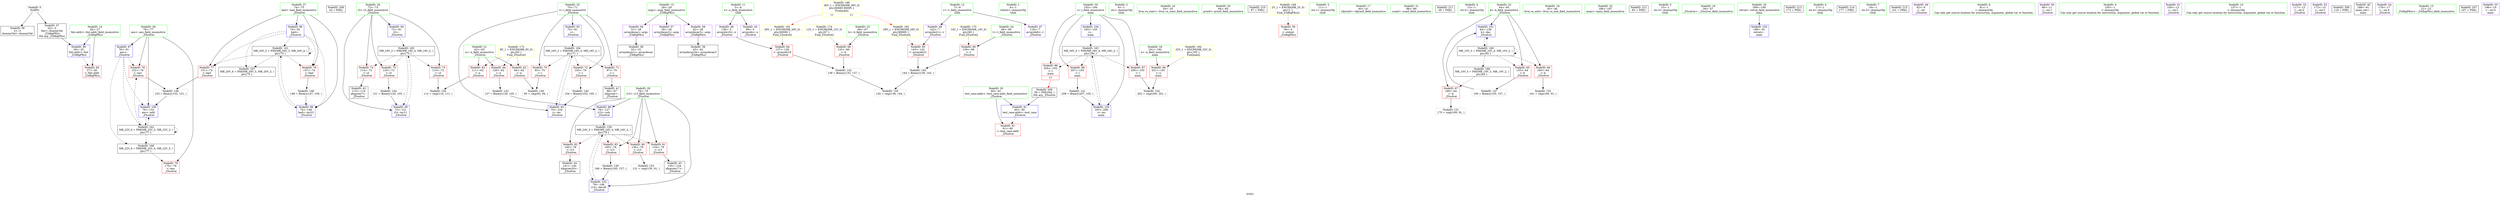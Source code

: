 digraph "SVFG" {
	label="SVFG";

	Node0x55ed063ca360 [shape=record,color=grey,label="{NodeID: 0\nNullPtr}"];
	Node0x55ed063ca360 -> Node0x55ed063d3500[style=solid];
	Node0x55ed063ca360 -> Node0x55ed063d3600[style=solid];
	Node0x55ed063d3fc0 [shape=record,color=blue,label="{NodeID: 97\n76\<--91\nans\<--\n_Z5solvei\n}"];
	Node0x55ed063d3fc0 -> Node0x55ed063d6770[style=dashed];
	Node0x55ed063d3fc0 -> Node0x55ed063d4230[style=dashed];
	Node0x55ed063d3fc0 -> Node0x55ed063e2c30[style=dashed];
	Node0x55ed063d3fc0 -> Node0x55ed063e4a30[style=dashed];
	Node0x55ed063d23d0 [shape=record,color=green,label="{NodeID: 14\n26\<--27\nfmt.addr\<--fmt.addr_field_insensitive\n_Z3dbgPKcz\n}"];
	Node0x55ed063d23d0 -> Node0x55ed063d58d0[style=solid];
	Node0x55ed063d23d0 -> Node0x55ed063d7130[style=solid];
	Node0x55ed063d2df0 [shape=record,color=green,label="{NodeID: 28\n76\<--77\nans\<--ans_field_insensitive\n_Z5solvei\n}"];
	Node0x55ed063d2df0 -> Node0x55ed063d6770[style=solid];
	Node0x55ed063d2df0 -> Node0x55ed063d6840[style=solid];
	Node0x55ed063d2df0 -> Node0x55ed063d3fc0[style=solid];
	Node0x55ed063d2df0 -> Node0x55ed063d4230[style=solid];
	Node0x55ed063f07f0 [shape=record,color=black,label="{NodeID: 208\n24 = PHI()\n}"];
	Node0x55ed063d3a10 [shape=record,color=black,label="{NodeID: 42\n115\<--114\nidxprom7\<--\n_Z5solvei\n}"];
	Node0x55ed063dabb0 [shape=record,color=grey,label="{NodeID: 139\n166 = Binary(165, 157, )\n}"];
	Node0x55ed063dabb0 -> Node0x55ed063d43d0[style=solid];
	Node0x55ed063d5590 [shape=record,color=purple,label="{NodeID: 56\n31\<--28\narraydecay\<--args\n_Z3dbgPKcz\n}"];
	Node0x55ed063d5590 -> Node0x55ed063d36d0[style=solid];
	Node0x55ed063dc070 [shape=record,color=grey,label="{NodeID: 153\n131 = cmp(130, 91, )\n}"];
	Node0x55ed063d60f0 [shape=record,color=red,label="{NodeID: 70\n93\<--70\n\<--i\n_Z5solvei\n}"];
	Node0x55ed063d60f0 -> Node0x55ed063dba70[style=solid];
	Node0x55ed063e4530 [shape=record,color=black,label="{NodeID: 167\nMR_20V_6 = PHI(MR_20V_5, MR_20V_3, )\npts\{75 \}\n}"];
	Node0x55ed063d6c50 [shape=record,color=red,label="{NodeID: 84\n137\<--136\n\<--arrayidx18\n_Z5solvei\n}"];
	Node0x55ed063d6c50 -> Node0x55ed063daff0[style=solid];
	Node0x55ed063c90d0 [shape=record,color=green,label="{NodeID: 1\n4\<--1\nstdout\<--dummyObj\nGlob }"];
	Node0x55ed063e6420 [shape=record,color=yellow,style=double,label="{NodeID: 181\n26V_1 = ENCHI(MR_26V_0)\npts\{60000 \}\nFun[_Z5solvei]}"];
	Node0x55ed063e6420 -> Node0x55ed063d6c50[style=dashed];
	Node0x55ed063d4090 [shape=record,color=blue,label="{NodeID: 98\n78\<--127\ni13\<--sub\n_Z5solvei\n}"];
	Node0x55ed063d4090 -> Node0x55ed063e1d30[style=dashed];
	Node0x55ed063d2460 [shape=record,color=green,label="{NodeID: 15\n28\<--29\nargs\<--args_field_insensitive\n_Z3dbgPKcz\n}"];
	Node0x55ed063d2460 -> Node0x55ed063d5590[style=solid];
	Node0x55ed063d2460 -> Node0x55ed063d5660[style=solid];
	Node0x55ed063d2460 -> Node0x55ed063d5730[style=solid];
	Node0x55ed063d2ec0 [shape=record,color=green,label="{NodeID: 29\n78\<--79\ni13\<--i13_field_insensitive\n_Z5solvei\n}"];
	Node0x55ed063d2ec0 -> Node0x55ed063d6910[style=solid];
	Node0x55ed063d2ec0 -> Node0x55ed063d69e0[style=solid];
	Node0x55ed063d2ec0 -> Node0x55ed063d6ab0[style=solid];
	Node0x55ed063d2ec0 -> Node0x55ed063d6b80[style=solid];
	Node0x55ed063d2ec0 -> Node0x55ed063d4090[style=solid];
	Node0x55ed063d2ec0 -> Node0x55ed063d43d0[style=solid];
	Node0x55ed063f08f0 [shape=record,color=black,label="{NodeID: 209\n59 = PHI(204, )\n0th arg _Z5solvei }"];
	Node0x55ed063f08f0 -> Node0x55ed063d7200[style=solid];
	Node0x55ed063d3ae0 [shape=record,color=black,label="{NodeID: 43\n135\<--134\nidxprom17\<--\n_Z5solvei\n}"];
	Node0x55ed063dacf0 [shape=record,color=grey,label="{NodeID: 140\n104 = Binary(103, 105, )\n}"];
	Node0x55ed063dacf0 -> Node0x55ed063d73a0[style=solid];
	Node0x55ed063d5660 [shape=record,color=purple,label="{NodeID: 57\n38\<--28\narraydecay2\<--args\n_Z3dbgPKcz\n}"];
	Node0x55ed063dc1f0 [shape=record,color=grey,label="{NodeID: 154\n202 = cmp(200, 201, )\n}"];
	Node0x55ed063d61c0 [shape=record,color=red,label="{NodeID: 71\n97\<--70\n\<--i\n_Z5solvei\n}"];
	Node0x55ed063d61c0 -> Node0x55ed063d3940[style=solid];
	Node0x55ed063e4a30 [shape=record,color=black,label="{NodeID: 168\nMR_22V_6 = PHI(MR_22V_4, MR_22V_3, )\npts\{77 \}\n}"];
	Node0x55ed063e4a30 -> Node0x55ed063d6840[style=dashed];
	Node0x55ed063d6d20 [shape=record,color=red,label="{NodeID: 85\n143\<--142\n\<--arrayidx21\n_Z5solvei\n}"];
	Node0x55ed063d6d20 -> Node0x55ed063db470[style=solid];
	Node0x55ed063c9160 [shape=record,color=green,label="{NodeID: 2\n9\<--1\n.str\<--dummyObj\nGlob }"];
	Node0x55ed063e6500 [shape=record,color=yellow,style=double,label="{NodeID: 182\n28V_1 = ENCHI(MR_28V_0)\npts\{80000 \}\nFun[_Z5solvei]}"];
	Node0x55ed063e6500 -> Node0x55ed063d6d20[style=dashed];
	Node0x55ed063d4160 [shape=record,color=blue,label="{NodeID: 99\n74\<--148\nbad\<--inc23\n_Z5solvei\n}"];
	Node0x55ed063d4160 -> Node0x55ed063e2730[style=dashed];
	Node0x55ed063d24f0 [shape=record,color=green,label="{NodeID: 16\n34\<--35\nllvm.va_start\<--llvm.va_start_field_insensitive\n}"];
	Node0x55ed063d2f90 [shape=record,color=green,label="{NodeID: 30\n84\<--85\nprintf\<--printf_field_insensitive\n}"];
	Node0x55ed063f10b0 [shape=record,color=black,label="{NodeID: 210\n87 = PHI()\n}"];
	Node0x55ed063d3bb0 [shape=record,color=black,label="{NodeID: 44\n141\<--140\nidxprom20\<--\n_Z5solvei\n}"];
	Node0x55ed063dae70 [shape=record,color=grey,label="{NodeID: 141\n208 = Binary(207, 105, )\n}"];
	Node0x55ed063dae70 -> Node0x55ed063d4640[style=solid];
	Node0x55ed063d5730 [shape=record,color=purple,label="{NodeID: 58\n42\<--28\narraydecay3\<--args\n_Z3dbgPKcz\n}"];
	Node0x55ed063d5730 -> Node0x55ed063d37a0[style=solid];
	Node0x55ed063dc370 [shape=record,color=grey,label="{NodeID: 155\n145 = cmp(138, 144, )\n}"];
	Node0x55ed063d6290 [shape=record,color=red,label="{NodeID: 72\n103\<--70\n\<--i\n_Z5solvei\n}"];
	Node0x55ed063d6290 -> Node0x55ed063dacf0[style=solid];
	Node0x55ed063e4f30 [shape=record,color=yellow,style=double,label="{NodeID: 169\n2V_1 = ENCHI(MR_2V_0)\npts\{1 \}\nFun[_Z3dbgPKcz]}"];
	Node0x55ed063e4f30 -> Node0x55ed063d5800[style=dashed];
	Node0x55ed063d6df0 [shape=record,color=red,label="{NodeID: 86\n201\<--191\n\<--n\nmain\n}"];
	Node0x55ed063d6df0 -> Node0x55ed063dc1f0[style=solid];
	Node0x55ed063c91f0 [shape=record,color=green,label="{NodeID: 3\n11\<--1\n.str.1\<--dummyObj\nGlob }"];
	Node0x55ed063d4230 [shape=record,color=blue,label="{NodeID: 100\n76\<--153\nans\<--add\n_Z5solvei\n}"];
	Node0x55ed063d4230 -> Node0x55ed063e2c30[style=dashed];
	Node0x55ed063d2580 [shape=record,color=green,label="{NodeID: 17\n40\<--41\nvfprintf\<--vfprintf_field_insensitive\n}"];
	Node0x55ed063d3090 [shape=record,color=green,label="{NodeID: 31\n88\<--89\nscanf\<--scanf_field_insensitive\n}"];
	Node0x55ed063f11b0 [shape=record,color=black,label="{NodeID: 211\n39 = PHI()\n}"];
	Node0x55ed063d3c80 [shape=record,color=purple,label="{NodeID: 45\n99\<--5\narrayidx\<--x\n_Z5solvei\n}"];
	Node0x55ed063daff0 [shape=record,color=grey,label="{NodeID: 142\n138 = Binary(133, 137, )\n}"];
	Node0x55ed063daff0 -> Node0x55ed063dc370[style=solid];
	Node0x55ed063d5800 [shape=record,color=red,label="{NodeID: 59\n36\<--4\n\<--stdout\n_Z3dbgPKcz\n}"];
	Node0x55ed063d6360 [shape=record,color=red,label="{NodeID: 73\n110\<--72\n\<--i3\n_Z5solvei\n}"];
	Node0x55ed063d6360 -> Node0x55ed063dbbf0[style=solid];
	Node0x55ed063d6ec0 [shape=record,color=red,label="{NodeID: 87\n200\<--193\n\<--i\nmain\n}"];
	Node0x55ed063d6ec0 -> Node0x55ed063dc1f0[style=solid];
	Node0x55ed063d1e30 [shape=record,color=green,label="{NodeID: 4\n13\<--1\n.str.2\<--dummyObj\nGlob }"];
	Node0x55ed063e66f0 [shape=record,color=yellow,style=double,label="{NodeID: 184\n32V_1 = ENCHI(MR_32V_0)\npts\{192 \}\nFun[main]}"];
	Node0x55ed063e66f0 -> Node0x55ed063d6df0[style=dashed];
	Node0x55ed063d4300 [shape=record,color=blue,label="{NodeID: 101\n64\<--156\nk\<--dec\n_Z5solvei\n}"];
	Node0x55ed063d4300 -> Node0x55ed063e2230[style=dashed];
	Node0x55ed063d2610 [shape=record,color=green,label="{NodeID: 18\n45\<--46\nllvm.va_end\<--llvm.va_end_field_insensitive\n}"];
	Node0x55ed063d3190 [shape=record,color=green,label="{NodeID: 32\n186\<--187\nmain\<--main_field_insensitive\n}"];
	Node0x55ed063f12b0 [shape=record,color=black,label="{NodeID: 212\n83 = PHI()\n}"];
	Node0x55ed063d3d50 [shape=record,color=purple,label="{NodeID: 46\n136\<--5\narrayidx18\<--x\n_Z5solvei\n}"];
	Node0x55ed063d3d50 -> Node0x55ed063d6c50[style=solid];
	Node0x55ed063db170 [shape=record,color=grey,label="{NodeID: 143\n127 = Binary(126, 105, )\n}"];
	Node0x55ed063db170 -> Node0x55ed063d4090[style=solid];
	Node0x55ed063d58d0 [shape=record,color=red,label="{NodeID: 60\n37\<--26\n\<--fmt.addr\n_Z3dbgPKcz\n}"];
	Node0x55ed063d6430 [shape=record,color=red,label="{NodeID: 74\n114\<--72\n\<--i3\n_Z5solvei\n}"];
	Node0x55ed063d6430 -> Node0x55ed063d3a10[style=solid];
	Node0x55ed063d6f90 [shape=record,color=red,label="{NodeID: 88\n204\<--193\n\<--i\nmain\n|{<s0>11}}"];
	Node0x55ed063d6f90:s0 -> Node0x55ed063f08f0[style=solid,color=red];
	Node0x55ed063d1ec0 [shape=record,color=green,label="{NodeID: 5\n15\<--1\n.str.3\<--dummyObj\nGlob }"];
	Node0x55ed063d43d0 [shape=record,color=blue,label="{NodeID: 102\n78\<--166\ni13\<--dec28\n_Z5solvei\n}"];
	Node0x55ed063d43d0 -> Node0x55ed063e1d30[style=dashed];
	Node0x55ed063d26a0 [shape=record,color=green,label="{NodeID: 19\n56\<--57\n_Z5solvei\<--_Z5solvei_field_insensitive\n}"];
	Node0x55ed063d3290 [shape=record,color=green,label="{NodeID: 33\n189\<--190\nretval\<--retval_field_insensitive\nmain\n}"];
	Node0x55ed063d3290 -> Node0x55ed063d44a0[style=solid];
	Node0x55ed063f13b0 [shape=record,color=black,label="{NodeID: 213\n173 = PHI()\n}"];
	Node0x55ed063d3e20 [shape=record,color=purple,label="{NodeID: 47\n116\<--7\narrayidx8\<--v\n_Z5solvei\n}"];
	Node0x55ed063db2f0 [shape=record,color=grey,label="{NodeID: 144\n121 = Binary(120, 105, )\n}"];
	Node0x55ed063db2f0 -> Node0x55ed063d7540[style=solid];
	Node0x55ed063d59a0 [shape=record,color=red,label="{NodeID: 61\n81\<--60\n\<--test_case.addr\n_Z5solvei\n}"];
	Node0x55ed063d6500 [shape=record,color=red,label="{NodeID: 75\n120\<--72\n\<--i3\n_Z5solvei\n}"];
	Node0x55ed063d6500 -> Node0x55ed063db2f0[style=solid];
	Node0x55ed063e5c40 [shape=record,color=yellow,style=double,label="{NodeID: 172\n8V_1 = ENCHI(MR_8V_0)\npts\{63 \}\nFun[_Z5solvei]}"];
	Node0x55ed063e5c40 -> Node0x55ed063d5a70[style=dashed];
	Node0x55ed063e5c40 -> Node0x55ed063d5b40[style=dashed];
	Node0x55ed063e5c40 -> Node0x55ed063d5c10[style=dashed];
	Node0x55ed063d7060 [shape=record,color=red,label="{NodeID: 89\n207\<--193\n\<--i\nmain\n}"];
	Node0x55ed063d7060 -> Node0x55ed063dae70[style=solid];
	Node0x55ed063d1f50 [shape=record,color=green,label="{NodeID: 6\n17\<--1\n.str.4\<--dummyObj\nGlob }"];
	Node0x55ed063e68b0 [shape=record,color=yellow,style=double,label="{NodeID: 186\n36V_1 = ENCHI(MR_36V_0)\npts\{60000 80000 \}\nFun[main]|{<s0>11|<s1>11}}"];
	Node0x55ed063e68b0:s0 -> Node0x55ed063e6420[style=dashed,color=red];
	Node0x55ed063e68b0:s1 -> Node0x55ed063e6500[style=dashed,color=red];
	Node0x55ed063d44a0 [shape=record,color=blue,label="{NodeID: 103\n189\<--91\nretval\<--\nmain\n}"];
	Node0x55ed063d2770 [shape=record,color=green,label="{NodeID: 20\n60\<--61\ntest_case.addr\<--test_case.addr_field_insensitive\n_Z5solvei\n}"];
	Node0x55ed063d2770 -> Node0x55ed063d59a0[style=solid];
	Node0x55ed063d2770 -> Node0x55ed063d7200[style=solid];
	Node0x55ed063d3360 [shape=record,color=green,label="{NodeID: 34\n191\<--192\nn\<--n_field_insensitive\nmain\n}"];
	Node0x55ed063d3360 -> Node0x55ed063d6df0[style=solid];
	Node0x55ed063f14b0 [shape=record,color=black,label="{NodeID: 214\n177 = PHI()\n}"];
	Node0x55ed063d4f10 [shape=record,color=purple,label="{NodeID: 48\n142\<--7\narrayidx21\<--v\n_Z5solvei\n}"];
	Node0x55ed063d4f10 -> Node0x55ed063d6d20[style=solid];
	Node0x55ed063db470 [shape=record,color=grey,label="{NodeID: 145\n144 = Binary(139, 143, )\n}"];
	Node0x55ed063db470 -> Node0x55ed063dc370[style=solid];
	Node0x55ed063d5a70 [shape=record,color=red,label="{NodeID: 62\n94\<--62\n\<--n\n_Z5solvei\n}"];
	Node0x55ed063d5a70 -> Node0x55ed063dba70[style=solid];
	Node0x55ed063e1d30 [shape=record,color=black,label="{NodeID: 159\nMR_24V_3 = PHI(MR_24V_4, MR_24V_2, )\npts\{79 \}\n}"];
	Node0x55ed063e1d30 -> Node0x55ed063d6910[style=dashed];
	Node0x55ed063e1d30 -> Node0x55ed063d69e0[style=dashed];
	Node0x55ed063e1d30 -> Node0x55ed063d6ab0[style=dashed];
	Node0x55ed063e1d30 -> Node0x55ed063d6b80[style=dashed];
	Node0x55ed063e1d30 -> Node0x55ed063d43d0[style=dashed];
	Node0x55ed063d65d0 [shape=record,color=red,label="{NodeID: 76\n147\<--74\n\<--bad\n_Z5solvei\n}"];
	Node0x55ed063d65d0 -> Node0x55ed063db8f0[style=solid];
	Node0x55ed063d7130 [shape=record,color=blue,label="{NodeID: 90\n26\<--25\nfmt.addr\<--fmt\n_Z3dbgPKcz\n}"];
	Node0x55ed063d7130 -> Node0x55ed063d58d0[style=dashed];
	Node0x55ed063d1fe0 [shape=record,color=green,label="{NodeID: 7\n19\<--1\n.str.5\<--dummyObj\nGlob }"];
	Node0x55ed063d4570 [shape=record,color=blue,label="{NodeID: 104\n193\<--105\ni\<--\nmain\n}"];
	Node0x55ed063d4570 -> Node0x55ed063e3130[style=dashed];
	Node0x55ed063d2840 [shape=record,color=green,label="{NodeID: 21\n62\<--63\nn\<--n_field_insensitive\n_Z5solvei\n}"];
	Node0x55ed063d2840 -> Node0x55ed063d5a70[style=solid];
	Node0x55ed063d2840 -> Node0x55ed063d5b40[style=solid];
	Node0x55ed063d2840 -> Node0x55ed063d5c10[style=solid];
	Node0x55ed063d3430 [shape=record,color=green,label="{NodeID: 35\n193\<--194\ni\<--i_field_insensitive\nmain\n}"];
	Node0x55ed063d3430 -> Node0x55ed063d6ec0[style=solid];
	Node0x55ed063d3430 -> Node0x55ed063d6f90[style=solid];
	Node0x55ed063d3430 -> Node0x55ed063d7060[style=solid];
	Node0x55ed063d3430 -> Node0x55ed063d4570[style=solid];
	Node0x55ed063d3430 -> Node0x55ed063d4640[style=solid];
	Node0x55ed063f15b0 [shape=record,color=black,label="{NodeID: 215\n101 = PHI()\n}"];
	Node0x55ed063d4fe0 [shape=record,color=purple,label="{NodeID: 49\n82\<--9\n\<--.str\n_Z5solvei\n}"];
	Node0x55ed063db5f0 [shape=record,color=grey,label="{NodeID: 146\n153 = Binary(152, 151, )\n}"];
	Node0x55ed063db5f0 -> Node0x55ed063d4230[style=solid];
	Node0x55ed063d5b40 [shape=record,color=red,label="{NodeID: 63\n111\<--62\n\<--n\n_Z5solvei\n}"];
	Node0x55ed063d5b40 -> Node0x55ed063dbbf0[style=solid];
	Node0x55ed063e2230 [shape=record,color=black,label="{NodeID: 160\nMR_10V_3 = PHI(MR_10V_4, MR_10V_2, )\npts\{65 \}\n}"];
	Node0x55ed063e2230 -> Node0x55ed063d5ce0[style=dashed];
	Node0x55ed063e2230 -> Node0x55ed063d5db0[style=dashed];
	Node0x55ed063e2230 -> Node0x55ed063d4300[style=dashed];
	Node0x55ed063e2230 -> Node0x55ed063e2230[style=dashed];
	Node0x55ed063e2230 -> Node0x55ed063e4030[style=dashed];
	Node0x55ed063d66a0 [shape=record,color=red,label="{NodeID: 77\n151\<--74\n\<--bad\n_Z5solvei\n}"];
	Node0x55ed063d66a0 -> Node0x55ed063db5f0[style=solid];
	Node0x55ed063e5e00 [shape=record,color=yellow,style=double,label="{NodeID: 174\n12V_1 = ENCHI(MR_12V_0)\npts\{67 \}\nFun[_Z5solvei]}"];
	Node0x55ed063e5e00 -> Node0x55ed063d5f50[style=dashed];
	Node0x55ed063d7200 [shape=record,color=blue,label="{NodeID: 91\n60\<--59\ntest_case.addr\<--test_case\n_Z5solvei\n}"];
	Node0x55ed063d7200 -> Node0x55ed063d59a0[style=dashed];
	Node0x55ed063d2070 [shape=record,color=green,label="{NodeID: 8\n91\<--1\n\<--dummyObj\nCan only get source location for instruction, argument, global var or function.}"];
	Node0x55ed063d4640 [shape=record,color=blue,label="{NodeID: 105\n193\<--208\ni\<--inc\nmain\n}"];
	Node0x55ed063d4640 -> Node0x55ed063e3130[style=dashed];
	Node0x55ed063d2910 [shape=record,color=green,label="{NodeID: 22\n64\<--65\nk\<--k_field_insensitive\n_Z5solvei\n}"];
	Node0x55ed063d2910 -> Node0x55ed063d5ce0[style=solid];
	Node0x55ed063d2910 -> Node0x55ed063d5db0[style=solid];
	Node0x55ed063d2910 -> Node0x55ed063d5e80[style=solid];
	Node0x55ed063d2910 -> Node0x55ed063d4300[style=solid];
	Node0x55ed063d3500 [shape=record,color=black,label="{NodeID: 36\n2\<--3\ndummyVal\<--dummyVal\n}"];
	Node0x55ed063d50b0 [shape=record,color=purple,label="{NodeID: 50\n86\<--11\n\<--.str.1\n_Z5solvei\n}"];
	Node0x55ed063db770 [shape=record,color=grey,label="{NodeID: 147\n156 = Binary(155, 157, )\n}"];
	Node0x55ed063db770 -> Node0x55ed063d4300[style=solid];
	Node0x55ed063d5c10 [shape=record,color=red,label="{NodeID: 64\n126\<--62\n\<--n\n_Z5solvei\n}"];
	Node0x55ed063d5c10 -> Node0x55ed063db170[style=solid];
	Node0x55ed063e2730 [shape=record,color=black,label="{NodeID: 161\nMR_20V_5 = PHI(MR_20V_3, MR_20V_4, )\npts\{75 \}\n}"];
	Node0x55ed063e2730 -> Node0x55ed063d65d0[style=dashed];
	Node0x55ed063e2730 -> Node0x55ed063d66a0[style=dashed];
	Node0x55ed063e2730 -> Node0x55ed063d4160[style=dashed];
	Node0x55ed063e2730 -> Node0x55ed063e2730[style=dashed];
	Node0x55ed063e2730 -> Node0x55ed063e4530[style=dashed];
	Node0x55ed063d6770 [shape=record,color=red,label="{NodeID: 78\n152\<--76\n\<--ans\n_Z5solvei\n}"];
	Node0x55ed063d6770 -> Node0x55ed063db5f0[style=solid];
	Node0x55ed063e5ee0 [shape=record,color=yellow,style=double,label="{NodeID: 175\n14V_1 = ENCHI(MR_14V_0)\npts\{69 \}\nFun[_Z5solvei]}"];
	Node0x55ed063e5ee0 -> Node0x55ed063d6020[style=dashed];
	Node0x55ed063d72d0 [shape=record,color=blue,label="{NodeID: 92\n70\<--91\ni\<--\n_Z5solvei\n}"];
	Node0x55ed063d72d0 -> Node0x55ed063e3630[style=dashed];
	Node0x55ed063d2100 [shape=record,color=green,label="{NodeID: 9\n105\<--1\n\<--dummyObj\nCan only get source location for instruction, argument, global var or function.}"];
	Node0x55ed063d29e0 [shape=record,color=green,label="{NodeID: 23\n66\<--67\nb\<--b_field_insensitive\n_Z5solvei\n}"];
	Node0x55ed063d29e0 -> Node0x55ed063d5f50[style=solid];
	Node0x55ed063d3600 [shape=record,color=black,label="{NodeID: 37\n25\<--3\nfmt\<--dummyVal\n_Z3dbgPKcz\n0th arg _Z3dbgPKcz }"];
	Node0x55ed063d3600 -> Node0x55ed063d7130[style=solid];
	Node0x55ed063d5180 [shape=record,color=purple,label="{NodeID: 51\n100\<--13\n\<--.str.2\n_Z5solvei\n}"];
	Node0x55ed063db8f0 [shape=record,color=grey,label="{NodeID: 148\n148 = Binary(147, 105, )\n}"];
	Node0x55ed063db8f0 -> Node0x55ed063d4160[style=solid];
	Node0x55ed063d5ce0 [shape=record,color=red,label="{NodeID: 65\n155\<--64\n\<--k\n_Z5solvei\n}"];
	Node0x55ed063d5ce0 -> Node0x55ed063db770[style=solid];
	Node0x55ed063e2c30 [shape=record,color=black,label="{NodeID: 162\nMR_22V_4 = PHI(MR_22V_5, MR_22V_3, )\npts\{77 \}\n}"];
	Node0x55ed063e2c30 -> Node0x55ed063d6770[style=dashed];
	Node0x55ed063e2c30 -> Node0x55ed063d4230[style=dashed];
	Node0x55ed063e2c30 -> Node0x55ed063e2c30[style=dashed];
	Node0x55ed063e2c30 -> Node0x55ed063e4a30[style=dashed];
	Node0x55ed063d6840 [shape=record,color=red,label="{NodeID: 79\n175\<--76\n\<--ans\n_Z5solvei\n}"];
	Node0x55ed063d73a0 [shape=record,color=blue,label="{NodeID: 93\n70\<--104\ni\<--inc\n_Z5solvei\n}"];
	Node0x55ed063d73a0 -> Node0x55ed063e3630[style=dashed];
	Node0x55ed063d2190 [shape=record,color=green,label="{NodeID: 10\n157\<--1\n\<--dummyObj\nCan only get source location for instruction, argument, global var or function.}"];
	Node0x55ed063d2ab0 [shape=record,color=green,label="{NodeID: 24\n68\<--69\nt\<--t_field_insensitive\n_Z5solvei\n}"];
	Node0x55ed063d2ab0 -> Node0x55ed063d6020[style=solid];
	Node0x55ed063d36d0 [shape=record,color=black,label="{NodeID: 38\n32\<--31\narraydecay1\<--arraydecay\n_Z3dbgPKcz\n}"];
	Node0x55ed063d5250 [shape=record,color=purple,label="{NodeID: 52\n117\<--13\n\<--.str.2\n_Z5solvei\n}"];
	Node0x55ed063dba70 [shape=record,color=grey,label="{NodeID: 149\n95 = cmp(93, 94, )\n}"];
	Node0x55ed063d5db0 [shape=record,color=red,label="{NodeID: 66\n160\<--64\n\<--k\n_Z5solvei\n}"];
	Node0x55ed063d5db0 -> Node0x55ed063dbef0[style=solid];
	Node0x55ed063e3130 [shape=record,color=black,label="{NodeID: 163\nMR_34V_3 = PHI(MR_34V_4, MR_34V_2, )\npts\{194 \}\n}"];
	Node0x55ed063e3130 -> Node0x55ed063d6ec0[style=dashed];
	Node0x55ed063e3130 -> Node0x55ed063d6f90[style=dashed];
	Node0x55ed063e3130 -> Node0x55ed063d7060[style=dashed];
	Node0x55ed063e3130 -> Node0x55ed063d4640[style=dashed];
	Node0x55ed063d6910 [shape=record,color=red,label="{NodeID: 80\n130\<--78\n\<--i13\n_Z5solvei\n}"];
	Node0x55ed063d6910 -> Node0x55ed063dc070[style=solid];
	Node0x55ed063d7470 [shape=record,color=blue,label="{NodeID: 94\n72\<--91\ni3\<--\n_Z5solvei\n}"];
	Node0x55ed063d7470 -> Node0x55ed063e3b30[style=dashed];
	Node0x55ed063d2220 [shape=record,color=green,label="{NodeID: 11\n5\<--6\nx\<--x_field_insensitive\nGlob }"];
	Node0x55ed063d2220 -> Node0x55ed063d3c80[style=solid];
	Node0x55ed063d2220 -> Node0x55ed063d3d50[style=solid];
	Node0x55ed063d2b80 [shape=record,color=green,label="{NodeID: 25\n70\<--71\ni\<--i_field_insensitive\n_Z5solvei\n}"];
	Node0x55ed063d2b80 -> Node0x55ed063d60f0[style=solid];
	Node0x55ed063d2b80 -> Node0x55ed063d61c0[style=solid];
	Node0x55ed063d2b80 -> Node0x55ed063d6290[style=solid];
	Node0x55ed063d2b80 -> Node0x55ed063d72d0[style=solid];
	Node0x55ed063d2b80 -> Node0x55ed063d73a0[style=solid];
	Node0x55ed063d37a0 [shape=record,color=black,label="{NodeID: 39\n43\<--42\narraydecay34\<--arraydecay3\n_Z3dbgPKcz\n}"];
	Node0x55ed063d5320 [shape=record,color=purple,label="{NodeID: 53\n172\<--15\n\<--.str.3\n_Z5solvei\n}"];
	Node0x55ed063dbbf0 [shape=record,color=grey,label="{NodeID: 150\n112 = cmp(110, 111, )\n}"];
	Node0x55ed063d5e80 [shape=record,color=red,label="{NodeID: 67\n169\<--64\n\<--k\n_Z5solvei\n}"];
	Node0x55ed063d5e80 -> Node0x55ed063dbd70[style=solid];
	Node0x55ed063e3630 [shape=record,color=black,label="{NodeID: 164\nMR_16V_3 = PHI(MR_16V_4, MR_16V_2, )\npts\{71 \}\n}"];
	Node0x55ed063e3630 -> Node0x55ed063d60f0[style=dashed];
	Node0x55ed063e3630 -> Node0x55ed063d61c0[style=dashed];
	Node0x55ed063e3630 -> Node0x55ed063d6290[style=dashed];
	Node0x55ed063e3630 -> Node0x55ed063d73a0[style=dashed];
	Node0x55ed063d69e0 [shape=record,color=red,label="{NodeID: 81\n134\<--78\n\<--i13\n_Z5solvei\n}"];
	Node0x55ed063d69e0 -> Node0x55ed063d3ae0[style=solid];
	Node0x55ed063d7540 [shape=record,color=blue,label="{NodeID: 95\n72\<--121\ni3\<--inc11\n_Z5solvei\n}"];
	Node0x55ed063d7540 -> Node0x55ed063e3b30[style=dashed];
	Node0x55ed063d22b0 [shape=record,color=green,label="{NodeID: 12\n7\<--8\nv\<--v_field_insensitive\nGlob }"];
	Node0x55ed063d22b0 -> Node0x55ed063d3e20[style=solid];
	Node0x55ed063d22b0 -> Node0x55ed063d4f10[style=solid];
	Node0x55ed063d2c50 [shape=record,color=green,label="{NodeID: 26\n72\<--73\ni3\<--i3_field_insensitive\n_Z5solvei\n}"];
	Node0x55ed063d2c50 -> Node0x55ed063d6360[style=solid];
	Node0x55ed063d2c50 -> Node0x55ed063d6430[style=solid];
	Node0x55ed063d2c50 -> Node0x55ed063d6500[style=solid];
	Node0x55ed063d2c50 -> Node0x55ed063d7470[style=solid];
	Node0x55ed063d2c50 -> Node0x55ed063d7540[style=solid];
	Node0x55ed061fc1c0 [shape=record,color=black,label="{NodeID: 206\n118 = PHI()\n}"];
	Node0x55ed063d3870 [shape=record,color=black,label="{NodeID: 40\n188\<--91\nmain_ret\<--\nmain\n}"];
	Node0x55ed063d53f0 [shape=record,color=purple,label="{NodeID: 54\n176\<--17\n\<--.str.4\n_Z5solvei\n}"];
	Node0x55ed063dbd70 [shape=record,color=grey,label="{NodeID: 151\n170 = cmp(169, 91, )\n}"];
	Node0x55ed063d5f50 [shape=record,color=red,label="{NodeID: 68\n133\<--66\n\<--b\n_Z5solvei\n}"];
	Node0x55ed063d5f50 -> Node0x55ed063daff0[style=solid];
	Node0x55ed063e3b30 [shape=record,color=black,label="{NodeID: 165\nMR_18V_3 = PHI(MR_18V_4, MR_18V_2, )\npts\{73 \}\n}"];
	Node0x55ed063e3b30 -> Node0x55ed063d6360[style=dashed];
	Node0x55ed063e3b30 -> Node0x55ed063d6430[style=dashed];
	Node0x55ed063e3b30 -> Node0x55ed063d6500[style=dashed];
	Node0x55ed063e3b30 -> Node0x55ed063d7540[style=dashed];
	Node0x55ed063d6ab0 [shape=record,color=red,label="{NodeID: 82\n140\<--78\n\<--i13\n_Z5solvei\n}"];
	Node0x55ed063d6ab0 -> Node0x55ed063d3bb0[style=solid];
	Node0x55ed063d3ef0 [shape=record,color=blue,label="{NodeID: 96\n74\<--91\nbad\<--\n_Z5solvei\n}"];
	Node0x55ed063d3ef0 -> Node0x55ed063d65d0[style=dashed];
	Node0x55ed063d3ef0 -> Node0x55ed063d66a0[style=dashed];
	Node0x55ed063d3ef0 -> Node0x55ed063d4160[style=dashed];
	Node0x55ed063d3ef0 -> Node0x55ed063e2730[style=dashed];
	Node0x55ed063d3ef0 -> Node0x55ed063e4530[style=dashed];
	Node0x55ed063d2340 [shape=record,color=green,label="{NodeID: 13\n21\<--22\n_Z3dbgPKcz\<--_Z3dbgPKcz_field_insensitive\n}"];
	Node0x55ed063d2d20 [shape=record,color=green,label="{NodeID: 27\n74\<--75\nbad\<--bad_field_insensitive\n_Z5solvei\n}"];
	Node0x55ed063d2d20 -> Node0x55ed063d65d0[style=solid];
	Node0x55ed063d2d20 -> Node0x55ed063d66a0[style=solid];
	Node0x55ed063d2d20 -> Node0x55ed063d3ef0[style=solid];
	Node0x55ed063d2d20 -> Node0x55ed063d4160[style=solid];
	Node0x55ed063f06f0 [shape=record,color=black,label="{NodeID: 207\n197 = PHI()\n}"];
	Node0x55ed063d3940 [shape=record,color=black,label="{NodeID: 41\n98\<--97\nidxprom\<--\n_Z5solvei\n}"];
	Node0x55ed063d54c0 [shape=record,color=purple,label="{NodeID: 55\n196\<--19\n\<--.str.5\nmain\n}"];
	Node0x55ed063dbef0 [shape=record,color=grey,label="{NodeID: 152\n161 = cmp(160, 91, )\n}"];
	Node0x55ed063d6020 [shape=record,color=red,label="{NodeID: 69\n139\<--68\n\<--t\n_Z5solvei\n}"];
	Node0x55ed063d6020 -> Node0x55ed063db470[style=solid];
	Node0x55ed063e4030 [shape=record,color=black,label="{NodeID: 166\nMR_10V_5 = PHI(MR_10V_3, MR_10V_2, )\npts\{65 \}\n}"];
	Node0x55ed063e4030 -> Node0x55ed063d5e80[style=dashed];
	Node0x55ed063d6b80 [shape=record,color=red,label="{NodeID: 83\n165\<--78\n\<--i13\n_Z5solvei\n}"];
	Node0x55ed063d6b80 -> Node0x55ed063dabb0[style=solid];
}
